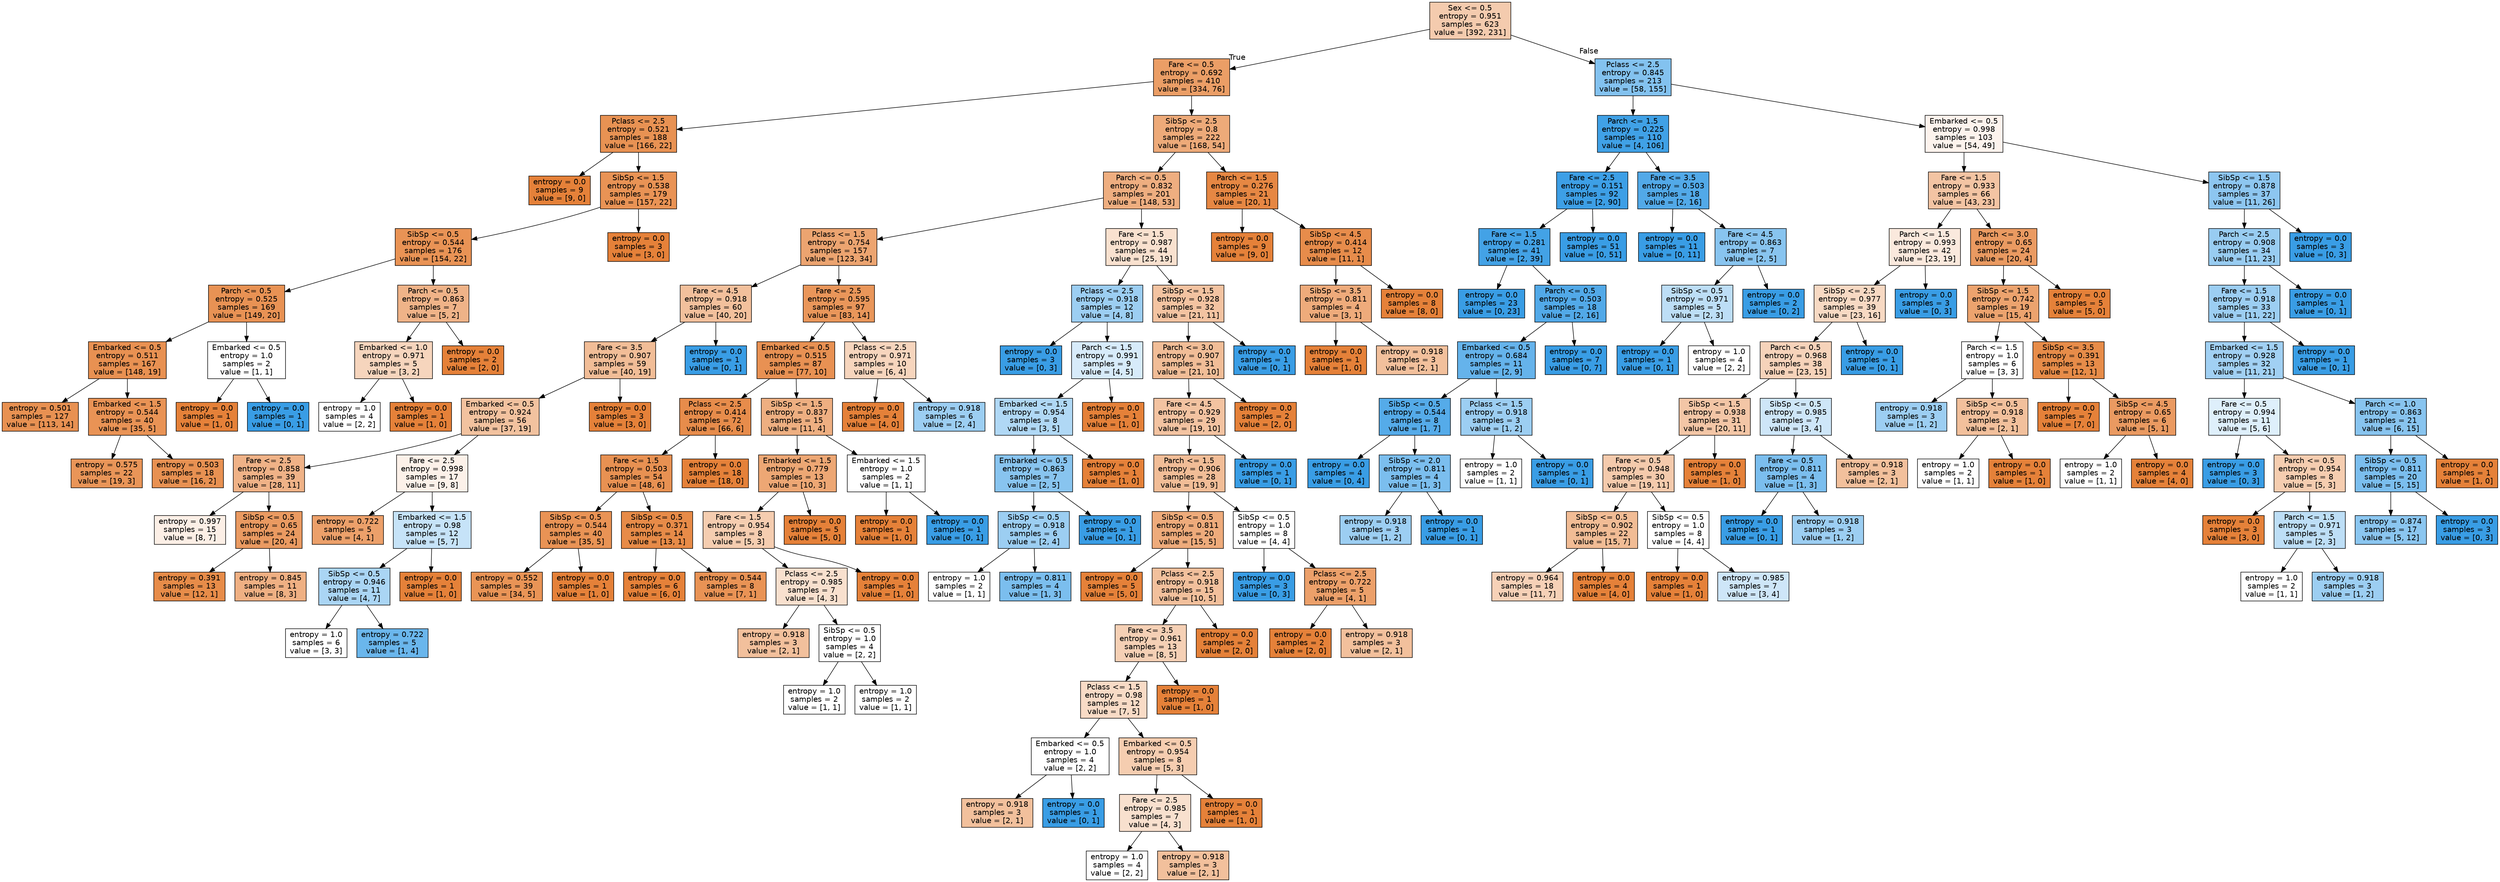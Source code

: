 digraph Tree {
node [shape=box, style="filled", color="black", fontname="helvetica"] ;
edge [fontname="helvetica"] ;
0 [label="Sex <= 0.5\nentropy = 0.951\nsamples = 623\nvalue = [392, 231]", fillcolor="#f4cbae"] ;
1 [label="Fare <= 0.5\nentropy = 0.692\nsamples = 410\nvalue = [334, 76]", fillcolor="#eb9e66"] ;
0 -> 1 [labeldistance=2.5, labelangle=45, headlabel="True"] ;
2 [label="Pclass <= 2.5\nentropy = 0.521\nsamples = 188\nvalue = [166, 22]", fillcolor="#e89253"] ;
1 -> 2 ;
3 [label="entropy = 0.0\nsamples = 9\nvalue = [9, 0]", fillcolor="#e58139"] ;
2 -> 3 ;
4 [label="SibSp <= 1.5\nentropy = 0.538\nsamples = 179\nvalue = [157, 22]", fillcolor="#e99355"] ;
2 -> 4 ;
5 [label="SibSp <= 0.5\nentropy = 0.544\nsamples = 176\nvalue = [154, 22]", fillcolor="#e99355"] ;
4 -> 5 ;
6 [label="Parch <= 0.5\nentropy = 0.525\nsamples = 169\nvalue = [149, 20]", fillcolor="#e89254"] ;
5 -> 6 ;
7 [label="Embarked <= 0.5\nentropy = 0.511\nsamples = 167\nvalue = [148, 19]", fillcolor="#e89152"] ;
6 -> 7 ;
8 [label="entropy = 0.501\nsamples = 127\nvalue = [113, 14]", fillcolor="#e89152"] ;
7 -> 8 ;
9 [label="Embarked <= 1.5\nentropy = 0.544\nsamples = 40\nvalue = [35, 5]", fillcolor="#e99355"] ;
7 -> 9 ;
10 [label="entropy = 0.575\nsamples = 22\nvalue = [19, 3]", fillcolor="#e99558"] ;
9 -> 10 ;
11 [label="entropy = 0.503\nsamples = 18\nvalue = [16, 2]", fillcolor="#e89152"] ;
9 -> 11 ;
12 [label="Embarked <= 0.5\nentropy = 1.0\nsamples = 2\nvalue = [1, 1]", fillcolor="#ffffff"] ;
6 -> 12 ;
13 [label="entropy = 0.0\nsamples = 1\nvalue = [1, 0]", fillcolor="#e58139"] ;
12 -> 13 ;
14 [label="entropy = 0.0\nsamples = 1\nvalue = [0, 1]", fillcolor="#399de5"] ;
12 -> 14 ;
15 [label="Parch <= 0.5\nentropy = 0.863\nsamples = 7\nvalue = [5, 2]", fillcolor="#efb388"] ;
5 -> 15 ;
16 [label="Embarked <= 1.0\nentropy = 0.971\nsamples = 5\nvalue = [3, 2]", fillcolor="#f6d5bd"] ;
15 -> 16 ;
17 [label="entropy = 1.0\nsamples = 4\nvalue = [2, 2]", fillcolor="#ffffff"] ;
16 -> 17 ;
18 [label="entropy = 0.0\nsamples = 1\nvalue = [1, 0]", fillcolor="#e58139"] ;
16 -> 18 ;
19 [label="entropy = 0.0\nsamples = 2\nvalue = [2, 0]", fillcolor="#e58139"] ;
15 -> 19 ;
20 [label="entropy = 0.0\nsamples = 3\nvalue = [3, 0]", fillcolor="#e58139"] ;
4 -> 20 ;
21 [label="SibSp <= 2.5\nentropy = 0.8\nsamples = 222\nvalue = [168, 54]", fillcolor="#edaa79"] ;
1 -> 21 ;
22 [label="Parch <= 0.5\nentropy = 0.832\nsamples = 201\nvalue = [148, 53]", fillcolor="#eeae80"] ;
21 -> 22 ;
23 [label="Pclass <= 1.5\nentropy = 0.754\nsamples = 157\nvalue = [123, 34]", fillcolor="#eca470"] ;
22 -> 23 ;
24 [label="Fare <= 4.5\nentropy = 0.918\nsamples = 60\nvalue = [40, 20]", fillcolor="#f2c09c"] ;
23 -> 24 ;
25 [label="Fare <= 3.5\nentropy = 0.907\nsamples = 59\nvalue = [40, 19]", fillcolor="#f1bd97"] ;
24 -> 25 ;
26 [label="Embarked <= 0.5\nentropy = 0.924\nsamples = 56\nvalue = [37, 19]", fillcolor="#f2c29f"] ;
25 -> 26 ;
27 [label="Fare <= 2.5\nentropy = 0.858\nsamples = 39\nvalue = [28, 11]", fillcolor="#efb287"] ;
26 -> 27 ;
28 [label="entropy = 0.997\nsamples = 15\nvalue = [8, 7]", fillcolor="#fcefe6"] ;
27 -> 28 ;
29 [label="SibSp <= 0.5\nentropy = 0.65\nsamples = 24\nvalue = [20, 4]", fillcolor="#ea9a61"] ;
27 -> 29 ;
30 [label="entropy = 0.391\nsamples = 13\nvalue = [12, 1]", fillcolor="#e78c49"] ;
29 -> 30 ;
31 [label="entropy = 0.845\nsamples = 11\nvalue = [8, 3]", fillcolor="#efb083"] ;
29 -> 31 ;
32 [label="Fare <= 2.5\nentropy = 0.998\nsamples = 17\nvalue = [9, 8]", fillcolor="#fcf1e9"] ;
26 -> 32 ;
33 [label="entropy = 0.722\nsamples = 5\nvalue = [4, 1]", fillcolor="#eca06a"] ;
32 -> 33 ;
34 [label="Embarked <= 1.5\nentropy = 0.98\nsamples = 12\nvalue = [5, 7]", fillcolor="#c6e3f8"] ;
32 -> 34 ;
35 [label="SibSp <= 0.5\nentropy = 0.946\nsamples = 11\nvalue = [4, 7]", fillcolor="#aad5f4"] ;
34 -> 35 ;
36 [label="entropy = 1.0\nsamples = 6\nvalue = [3, 3]", fillcolor="#ffffff"] ;
35 -> 36 ;
37 [label="entropy = 0.722\nsamples = 5\nvalue = [1, 4]", fillcolor="#6ab6ec"] ;
35 -> 37 ;
38 [label="entropy = 0.0\nsamples = 1\nvalue = [1, 0]", fillcolor="#e58139"] ;
34 -> 38 ;
39 [label="entropy = 0.0\nsamples = 3\nvalue = [3, 0]", fillcolor="#e58139"] ;
25 -> 39 ;
40 [label="entropy = 0.0\nsamples = 1\nvalue = [0, 1]", fillcolor="#399de5"] ;
24 -> 40 ;
41 [label="Fare <= 2.5\nentropy = 0.595\nsamples = 97\nvalue = [83, 14]", fillcolor="#e9965a"] ;
23 -> 41 ;
42 [label="Embarked <= 0.5\nentropy = 0.515\nsamples = 87\nvalue = [77, 10]", fillcolor="#e89153"] ;
41 -> 42 ;
43 [label="Pclass <= 2.5\nentropy = 0.414\nsamples = 72\nvalue = [66, 6]", fillcolor="#e78c4b"] ;
42 -> 43 ;
44 [label="Fare <= 1.5\nentropy = 0.503\nsamples = 54\nvalue = [48, 6]", fillcolor="#e89152"] ;
43 -> 44 ;
45 [label="SibSp <= 0.5\nentropy = 0.544\nsamples = 40\nvalue = [35, 5]", fillcolor="#e99355"] ;
44 -> 45 ;
46 [label="entropy = 0.552\nsamples = 39\nvalue = [34, 5]", fillcolor="#e99456"] ;
45 -> 46 ;
47 [label="entropy = 0.0\nsamples = 1\nvalue = [1, 0]", fillcolor="#e58139"] ;
45 -> 47 ;
48 [label="SibSp <= 0.5\nentropy = 0.371\nsamples = 14\nvalue = [13, 1]", fillcolor="#e78b48"] ;
44 -> 48 ;
49 [label="entropy = 0.0\nsamples = 6\nvalue = [6, 0]", fillcolor="#e58139"] ;
48 -> 49 ;
50 [label="entropy = 0.544\nsamples = 8\nvalue = [7, 1]", fillcolor="#e99355"] ;
48 -> 50 ;
51 [label="entropy = 0.0\nsamples = 18\nvalue = [18, 0]", fillcolor="#e58139"] ;
43 -> 51 ;
52 [label="SibSp <= 1.5\nentropy = 0.837\nsamples = 15\nvalue = [11, 4]", fillcolor="#eeaf81"] ;
42 -> 52 ;
53 [label="Embarked <= 1.5\nentropy = 0.779\nsamples = 13\nvalue = [10, 3]", fillcolor="#eda774"] ;
52 -> 53 ;
54 [label="Fare <= 1.5\nentropy = 0.954\nsamples = 8\nvalue = [5, 3]", fillcolor="#f5cdb0"] ;
53 -> 54 ;
55 [label="Pclass <= 2.5\nentropy = 0.985\nsamples = 7\nvalue = [4, 3]", fillcolor="#f8e0ce"] ;
54 -> 55 ;
56 [label="entropy = 0.918\nsamples = 3\nvalue = [2, 1]", fillcolor="#f2c09c"] ;
55 -> 56 ;
57 [label="SibSp <= 0.5\nentropy = 1.0\nsamples = 4\nvalue = [2, 2]", fillcolor="#ffffff"] ;
55 -> 57 ;
58 [label="entropy = 1.0\nsamples = 2\nvalue = [1, 1]", fillcolor="#ffffff"] ;
57 -> 58 ;
59 [label="entropy = 1.0\nsamples = 2\nvalue = [1, 1]", fillcolor="#ffffff"] ;
57 -> 59 ;
60 [label="entropy = 0.0\nsamples = 1\nvalue = [1, 0]", fillcolor="#e58139"] ;
54 -> 60 ;
61 [label="entropy = 0.0\nsamples = 5\nvalue = [5, 0]", fillcolor="#e58139"] ;
53 -> 61 ;
62 [label="Embarked <= 1.5\nentropy = 1.0\nsamples = 2\nvalue = [1, 1]", fillcolor="#ffffff"] ;
52 -> 62 ;
63 [label="entropy = 0.0\nsamples = 1\nvalue = [1, 0]", fillcolor="#e58139"] ;
62 -> 63 ;
64 [label="entropy = 0.0\nsamples = 1\nvalue = [0, 1]", fillcolor="#399de5"] ;
62 -> 64 ;
65 [label="Pclass <= 2.5\nentropy = 0.971\nsamples = 10\nvalue = [6, 4]", fillcolor="#f6d5bd"] ;
41 -> 65 ;
66 [label="entropy = 0.0\nsamples = 4\nvalue = [4, 0]", fillcolor="#e58139"] ;
65 -> 66 ;
67 [label="entropy = 0.918\nsamples = 6\nvalue = [2, 4]", fillcolor="#9ccef2"] ;
65 -> 67 ;
68 [label="Fare <= 1.5\nentropy = 0.987\nsamples = 44\nvalue = [25, 19]", fillcolor="#f9e1cf"] ;
22 -> 68 ;
69 [label="Pclass <= 2.5\nentropy = 0.918\nsamples = 12\nvalue = [4, 8]", fillcolor="#9ccef2"] ;
68 -> 69 ;
70 [label="entropy = 0.0\nsamples = 3\nvalue = [0, 3]", fillcolor="#399de5"] ;
69 -> 70 ;
71 [label="Parch <= 1.5\nentropy = 0.991\nsamples = 9\nvalue = [4, 5]", fillcolor="#d7ebfa"] ;
69 -> 71 ;
72 [label="Embarked <= 1.5\nentropy = 0.954\nsamples = 8\nvalue = [3, 5]", fillcolor="#b0d8f5"] ;
71 -> 72 ;
73 [label="Embarked <= 0.5\nentropy = 0.863\nsamples = 7\nvalue = [2, 5]", fillcolor="#88c4ef"] ;
72 -> 73 ;
74 [label="SibSp <= 0.5\nentropy = 0.918\nsamples = 6\nvalue = [2, 4]", fillcolor="#9ccef2"] ;
73 -> 74 ;
75 [label="entropy = 1.0\nsamples = 2\nvalue = [1, 1]", fillcolor="#ffffff"] ;
74 -> 75 ;
76 [label="entropy = 0.811\nsamples = 4\nvalue = [1, 3]", fillcolor="#7bbeee"] ;
74 -> 76 ;
77 [label="entropy = 0.0\nsamples = 1\nvalue = [0, 1]", fillcolor="#399de5"] ;
73 -> 77 ;
78 [label="entropy = 0.0\nsamples = 1\nvalue = [1, 0]", fillcolor="#e58139"] ;
72 -> 78 ;
79 [label="entropy = 0.0\nsamples = 1\nvalue = [1, 0]", fillcolor="#e58139"] ;
71 -> 79 ;
80 [label="SibSp <= 1.5\nentropy = 0.928\nsamples = 32\nvalue = [21, 11]", fillcolor="#f3c3a1"] ;
68 -> 80 ;
81 [label="Parch <= 3.0\nentropy = 0.907\nsamples = 31\nvalue = [21, 10]", fillcolor="#f1bd97"] ;
80 -> 81 ;
82 [label="Fare <= 4.5\nentropy = 0.929\nsamples = 29\nvalue = [19, 10]", fillcolor="#f3c3a1"] ;
81 -> 82 ;
83 [label="Parch <= 1.5\nentropy = 0.906\nsamples = 28\nvalue = [19, 9]", fillcolor="#f1bd97"] ;
82 -> 83 ;
84 [label="SibSp <= 0.5\nentropy = 0.811\nsamples = 20\nvalue = [15, 5]", fillcolor="#eeab7b"] ;
83 -> 84 ;
85 [label="entropy = 0.0\nsamples = 5\nvalue = [5, 0]", fillcolor="#e58139"] ;
84 -> 85 ;
86 [label="Pclass <= 2.5\nentropy = 0.918\nsamples = 15\nvalue = [10, 5]", fillcolor="#f2c09c"] ;
84 -> 86 ;
87 [label="Fare <= 3.5\nentropy = 0.961\nsamples = 13\nvalue = [8, 5]", fillcolor="#f5d0b5"] ;
86 -> 87 ;
88 [label="Pclass <= 1.5\nentropy = 0.98\nsamples = 12\nvalue = [7, 5]", fillcolor="#f8dbc6"] ;
87 -> 88 ;
89 [label="Embarked <= 0.5\nentropy = 1.0\nsamples = 4\nvalue = [2, 2]", fillcolor="#ffffff"] ;
88 -> 89 ;
90 [label="entropy = 0.918\nsamples = 3\nvalue = [2, 1]", fillcolor="#f2c09c"] ;
89 -> 90 ;
91 [label="entropy = 0.0\nsamples = 1\nvalue = [0, 1]", fillcolor="#399de5"] ;
89 -> 91 ;
92 [label="Embarked <= 0.5\nentropy = 0.954\nsamples = 8\nvalue = [5, 3]", fillcolor="#f5cdb0"] ;
88 -> 92 ;
93 [label="Fare <= 2.5\nentropy = 0.985\nsamples = 7\nvalue = [4, 3]", fillcolor="#f8e0ce"] ;
92 -> 93 ;
94 [label="entropy = 1.0\nsamples = 4\nvalue = [2, 2]", fillcolor="#ffffff"] ;
93 -> 94 ;
95 [label="entropy = 0.918\nsamples = 3\nvalue = [2, 1]", fillcolor="#f2c09c"] ;
93 -> 95 ;
96 [label="entropy = 0.0\nsamples = 1\nvalue = [1, 0]", fillcolor="#e58139"] ;
92 -> 96 ;
97 [label="entropy = 0.0\nsamples = 1\nvalue = [1, 0]", fillcolor="#e58139"] ;
87 -> 97 ;
98 [label="entropy = 0.0\nsamples = 2\nvalue = [2, 0]", fillcolor="#e58139"] ;
86 -> 98 ;
99 [label="SibSp <= 0.5\nentropy = 1.0\nsamples = 8\nvalue = [4, 4]", fillcolor="#ffffff"] ;
83 -> 99 ;
100 [label="entropy = 0.0\nsamples = 3\nvalue = [0, 3]", fillcolor="#399de5"] ;
99 -> 100 ;
101 [label="Pclass <= 2.5\nentropy = 0.722\nsamples = 5\nvalue = [4, 1]", fillcolor="#eca06a"] ;
99 -> 101 ;
102 [label="entropy = 0.0\nsamples = 2\nvalue = [2, 0]", fillcolor="#e58139"] ;
101 -> 102 ;
103 [label="entropy = 0.918\nsamples = 3\nvalue = [2, 1]", fillcolor="#f2c09c"] ;
101 -> 103 ;
104 [label="entropy = 0.0\nsamples = 1\nvalue = [0, 1]", fillcolor="#399de5"] ;
82 -> 104 ;
105 [label="entropy = 0.0\nsamples = 2\nvalue = [2, 0]", fillcolor="#e58139"] ;
81 -> 105 ;
106 [label="entropy = 0.0\nsamples = 1\nvalue = [0, 1]", fillcolor="#399de5"] ;
80 -> 106 ;
107 [label="Parch <= 1.5\nentropy = 0.276\nsamples = 21\nvalue = [20, 1]", fillcolor="#e68743"] ;
21 -> 107 ;
108 [label="entropy = 0.0\nsamples = 9\nvalue = [9, 0]", fillcolor="#e58139"] ;
107 -> 108 ;
109 [label="SibSp <= 4.5\nentropy = 0.414\nsamples = 12\nvalue = [11, 1]", fillcolor="#e78c4b"] ;
107 -> 109 ;
110 [label="SibSp <= 3.5\nentropy = 0.811\nsamples = 4\nvalue = [3, 1]", fillcolor="#eeab7b"] ;
109 -> 110 ;
111 [label="entropy = 0.0\nsamples = 1\nvalue = [1, 0]", fillcolor="#e58139"] ;
110 -> 111 ;
112 [label="entropy = 0.918\nsamples = 3\nvalue = [2, 1]", fillcolor="#f2c09c"] ;
110 -> 112 ;
113 [label="entropy = 0.0\nsamples = 8\nvalue = [8, 0]", fillcolor="#e58139"] ;
109 -> 113 ;
114 [label="Pclass <= 2.5\nentropy = 0.845\nsamples = 213\nvalue = [58, 155]", fillcolor="#83c2ef"] ;
0 -> 114 [labeldistance=2.5, labelangle=-45, headlabel="False"] ;
115 [label="Parch <= 1.5\nentropy = 0.225\nsamples = 110\nvalue = [4, 106]", fillcolor="#40a1e6"] ;
114 -> 115 ;
116 [label="Fare <= 2.5\nentropy = 0.151\nsamples = 92\nvalue = [2, 90]", fillcolor="#3d9fe6"] ;
115 -> 116 ;
117 [label="Fare <= 1.5\nentropy = 0.281\nsamples = 41\nvalue = [2, 39]", fillcolor="#43a2e6"] ;
116 -> 117 ;
118 [label="entropy = 0.0\nsamples = 23\nvalue = [0, 23]", fillcolor="#399de5"] ;
117 -> 118 ;
119 [label="Parch <= 0.5\nentropy = 0.503\nsamples = 18\nvalue = [2, 16]", fillcolor="#52a9e8"] ;
117 -> 119 ;
120 [label="Embarked <= 0.5\nentropy = 0.684\nsamples = 11\nvalue = [2, 9]", fillcolor="#65b3eb"] ;
119 -> 120 ;
121 [label="SibSp <= 0.5\nentropy = 0.544\nsamples = 8\nvalue = [1, 7]", fillcolor="#55abe9"] ;
120 -> 121 ;
122 [label="entropy = 0.0\nsamples = 4\nvalue = [0, 4]", fillcolor="#399de5"] ;
121 -> 122 ;
123 [label="SibSp <= 2.0\nentropy = 0.811\nsamples = 4\nvalue = [1, 3]", fillcolor="#7bbeee"] ;
121 -> 123 ;
124 [label="entropy = 0.918\nsamples = 3\nvalue = [1, 2]", fillcolor="#9ccef2"] ;
123 -> 124 ;
125 [label="entropy = 0.0\nsamples = 1\nvalue = [0, 1]", fillcolor="#399de5"] ;
123 -> 125 ;
126 [label="Pclass <= 1.5\nentropy = 0.918\nsamples = 3\nvalue = [1, 2]", fillcolor="#9ccef2"] ;
120 -> 126 ;
127 [label="entropy = 1.0\nsamples = 2\nvalue = [1, 1]", fillcolor="#ffffff"] ;
126 -> 127 ;
128 [label="entropy = 0.0\nsamples = 1\nvalue = [0, 1]", fillcolor="#399de5"] ;
126 -> 128 ;
129 [label="entropy = 0.0\nsamples = 7\nvalue = [0, 7]", fillcolor="#399de5"] ;
119 -> 129 ;
130 [label="entropy = 0.0\nsamples = 51\nvalue = [0, 51]", fillcolor="#399de5"] ;
116 -> 130 ;
131 [label="Fare <= 3.5\nentropy = 0.503\nsamples = 18\nvalue = [2, 16]", fillcolor="#52a9e8"] ;
115 -> 131 ;
132 [label="entropy = 0.0\nsamples = 11\nvalue = [0, 11]", fillcolor="#399de5"] ;
131 -> 132 ;
133 [label="Fare <= 4.5\nentropy = 0.863\nsamples = 7\nvalue = [2, 5]", fillcolor="#88c4ef"] ;
131 -> 133 ;
134 [label="SibSp <= 0.5\nentropy = 0.971\nsamples = 5\nvalue = [2, 3]", fillcolor="#bddef6"] ;
133 -> 134 ;
135 [label="entropy = 0.0\nsamples = 1\nvalue = [0, 1]", fillcolor="#399de5"] ;
134 -> 135 ;
136 [label="entropy = 1.0\nsamples = 4\nvalue = [2, 2]", fillcolor="#ffffff"] ;
134 -> 136 ;
137 [label="entropy = 0.0\nsamples = 2\nvalue = [0, 2]", fillcolor="#399de5"] ;
133 -> 137 ;
138 [label="Embarked <= 0.5\nentropy = 0.998\nsamples = 103\nvalue = [54, 49]", fillcolor="#fdf3ed"] ;
114 -> 138 ;
139 [label="Fare <= 1.5\nentropy = 0.933\nsamples = 66\nvalue = [43, 23]", fillcolor="#f3c4a3"] ;
138 -> 139 ;
140 [label="Parch <= 1.5\nentropy = 0.993\nsamples = 42\nvalue = [23, 19]", fillcolor="#fae9dd"] ;
139 -> 140 ;
141 [label="SibSp <= 2.5\nentropy = 0.977\nsamples = 39\nvalue = [23, 16]", fillcolor="#f7d9c3"] ;
140 -> 141 ;
142 [label="Parch <= 0.5\nentropy = 0.968\nsamples = 38\nvalue = [23, 15]", fillcolor="#f6d3ba"] ;
141 -> 142 ;
143 [label="SibSp <= 1.5\nentropy = 0.938\nsamples = 31\nvalue = [20, 11]", fillcolor="#f3c6a6"] ;
142 -> 143 ;
144 [label="Fare <= 0.5\nentropy = 0.948\nsamples = 30\nvalue = [19, 11]", fillcolor="#f4caac"] ;
143 -> 144 ;
145 [label="SibSp <= 0.5\nentropy = 0.902\nsamples = 22\nvalue = [15, 7]", fillcolor="#f1bc95"] ;
144 -> 145 ;
146 [label="entropy = 0.964\nsamples = 18\nvalue = [11, 7]", fillcolor="#f6d1b7"] ;
145 -> 146 ;
147 [label="entropy = 0.0\nsamples = 4\nvalue = [4, 0]", fillcolor="#e58139"] ;
145 -> 147 ;
148 [label="SibSp <= 0.5\nentropy = 1.0\nsamples = 8\nvalue = [4, 4]", fillcolor="#ffffff"] ;
144 -> 148 ;
149 [label="entropy = 0.0\nsamples = 1\nvalue = [1, 0]", fillcolor="#e58139"] ;
148 -> 149 ;
150 [label="entropy = 0.985\nsamples = 7\nvalue = [3, 4]", fillcolor="#cee6f8"] ;
148 -> 150 ;
151 [label="entropy = 0.0\nsamples = 1\nvalue = [1, 0]", fillcolor="#e58139"] ;
143 -> 151 ;
152 [label="SibSp <= 0.5\nentropy = 0.985\nsamples = 7\nvalue = [3, 4]", fillcolor="#cee6f8"] ;
142 -> 152 ;
153 [label="Fare <= 0.5\nentropy = 0.811\nsamples = 4\nvalue = [1, 3]", fillcolor="#7bbeee"] ;
152 -> 153 ;
154 [label="entropy = 0.0\nsamples = 1\nvalue = [0, 1]", fillcolor="#399de5"] ;
153 -> 154 ;
155 [label="entropy = 0.918\nsamples = 3\nvalue = [1, 2]", fillcolor="#9ccef2"] ;
153 -> 155 ;
156 [label="entropy = 0.918\nsamples = 3\nvalue = [2, 1]", fillcolor="#f2c09c"] ;
152 -> 156 ;
157 [label="entropy = 0.0\nsamples = 1\nvalue = [0, 1]", fillcolor="#399de5"] ;
141 -> 157 ;
158 [label="entropy = 0.0\nsamples = 3\nvalue = [0, 3]", fillcolor="#399de5"] ;
140 -> 158 ;
159 [label="Parch <= 3.0\nentropy = 0.65\nsamples = 24\nvalue = [20, 4]", fillcolor="#ea9a61"] ;
139 -> 159 ;
160 [label="SibSp <= 1.5\nentropy = 0.742\nsamples = 19\nvalue = [15, 4]", fillcolor="#eca36e"] ;
159 -> 160 ;
161 [label="Parch <= 1.5\nentropy = 1.0\nsamples = 6\nvalue = [3, 3]", fillcolor="#ffffff"] ;
160 -> 161 ;
162 [label="entropy = 0.918\nsamples = 3\nvalue = [1, 2]", fillcolor="#9ccef2"] ;
161 -> 162 ;
163 [label="SibSp <= 0.5\nentropy = 0.918\nsamples = 3\nvalue = [2, 1]", fillcolor="#f2c09c"] ;
161 -> 163 ;
164 [label="entropy = 1.0\nsamples = 2\nvalue = [1, 1]", fillcolor="#ffffff"] ;
163 -> 164 ;
165 [label="entropy = 0.0\nsamples = 1\nvalue = [1, 0]", fillcolor="#e58139"] ;
163 -> 165 ;
166 [label="SibSp <= 3.5\nentropy = 0.391\nsamples = 13\nvalue = [12, 1]", fillcolor="#e78c49"] ;
160 -> 166 ;
167 [label="entropy = 0.0\nsamples = 7\nvalue = [7, 0]", fillcolor="#e58139"] ;
166 -> 167 ;
168 [label="SibSp <= 4.5\nentropy = 0.65\nsamples = 6\nvalue = [5, 1]", fillcolor="#ea9a61"] ;
166 -> 168 ;
169 [label="entropy = 1.0\nsamples = 2\nvalue = [1, 1]", fillcolor="#ffffff"] ;
168 -> 169 ;
170 [label="entropy = 0.0\nsamples = 4\nvalue = [4, 0]", fillcolor="#e58139"] ;
168 -> 170 ;
171 [label="entropy = 0.0\nsamples = 5\nvalue = [5, 0]", fillcolor="#e58139"] ;
159 -> 171 ;
172 [label="SibSp <= 1.5\nentropy = 0.878\nsamples = 37\nvalue = [11, 26]", fillcolor="#8dc6f0"] ;
138 -> 172 ;
173 [label="Parch <= 2.5\nentropy = 0.908\nsamples = 34\nvalue = [11, 23]", fillcolor="#98ccf1"] ;
172 -> 173 ;
174 [label="Fare <= 1.5\nentropy = 0.918\nsamples = 33\nvalue = [11, 22]", fillcolor="#9ccef2"] ;
173 -> 174 ;
175 [label="Embarked <= 1.5\nentropy = 0.928\nsamples = 32\nvalue = [11, 21]", fillcolor="#a1d0f3"] ;
174 -> 175 ;
176 [label="Fare <= 0.5\nentropy = 0.994\nsamples = 11\nvalue = [5, 6]", fillcolor="#deeffb"] ;
175 -> 176 ;
177 [label="entropy = 0.0\nsamples = 3\nvalue = [0, 3]", fillcolor="#399de5"] ;
176 -> 177 ;
178 [label="Parch <= 0.5\nentropy = 0.954\nsamples = 8\nvalue = [5, 3]", fillcolor="#f5cdb0"] ;
176 -> 178 ;
179 [label="entropy = 0.0\nsamples = 3\nvalue = [3, 0]", fillcolor="#e58139"] ;
178 -> 179 ;
180 [label="Parch <= 1.5\nentropy = 0.971\nsamples = 5\nvalue = [2, 3]", fillcolor="#bddef6"] ;
178 -> 180 ;
181 [label="entropy = 1.0\nsamples = 2\nvalue = [1, 1]", fillcolor="#ffffff"] ;
180 -> 181 ;
182 [label="entropy = 0.918\nsamples = 3\nvalue = [1, 2]", fillcolor="#9ccef2"] ;
180 -> 182 ;
183 [label="Parch <= 1.0\nentropy = 0.863\nsamples = 21\nvalue = [6, 15]", fillcolor="#88c4ef"] ;
175 -> 183 ;
184 [label="SibSp <= 0.5\nentropy = 0.811\nsamples = 20\nvalue = [5, 15]", fillcolor="#7bbeee"] ;
183 -> 184 ;
185 [label="entropy = 0.874\nsamples = 17\nvalue = [5, 12]", fillcolor="#8bc6f0"] ;
184 -> 185 ;
186 [label="entropy = 0.0\nsamples = 3\nvalue = [0, 3]", fillcolor="#399de5"] ;
184 -> 186 ;
187 [label="entropy = 0.0\nsamples = 1\nvalue = [1, 0]", fillcolor="#e58139"] ;
183 -> 187 ;
188 [label="entropy = 0.0\nsamples = 1\nvalue = [0, 1]", fillcolor="#399de5"] ;
174 -> 188 ;
189 [label="entropy = 0.0\nsamples = 1\nvalue = [0, 1]", fillcolor="#399de5"] ;
173 -> 189 ;
190 [label="entropy = 0.0\nsamples = 3\nvalue = [0, 3]", fillcolor="#399de5"] ;
172 -> 190 ;
}